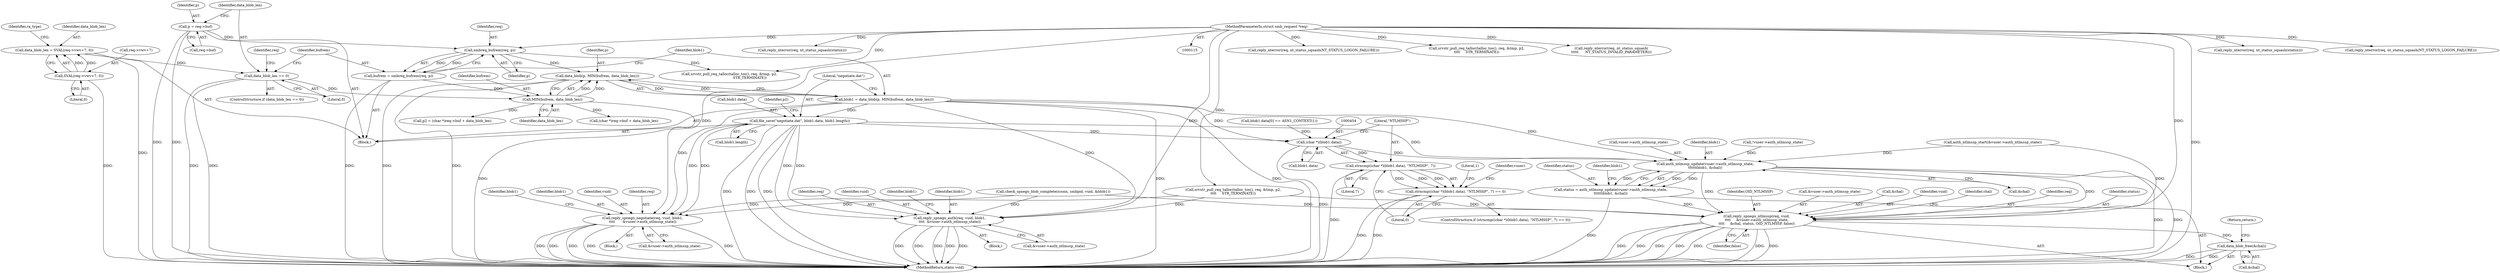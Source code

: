 digraph "0_samba_9280051bfba337458722fb157f3082f93cbd9f2b@pointer" {
"1000211" [label="(Call,data_blob(p, MIN(bufrem, data_blob_len)))"];
"1000206" [label="(Call,smbreq_bufrem(req, p))"];
"1000116" [label="(MethodParameterIn,struct smb_request *req)"];
"1000189" [label="(Call,p = req->buf)"];
"1000213" [label="(Call,MIN(bufrem, data_blob_len))"];
"1000204" [label="(Call,bufrem = smbreq_bufrem(req, p))"];
"1000195" [label="(Call,data_blob_len == 0)"];
"1000127" [label="(Call,data_blob_len = SVAL(req->vwv+7, 0))"];
"1000129" [label="(Call,SVAL(req->vwv+7, 0))"];
"1000209" [label="(Call,blob1 = data_blob(p, MIN(bufrem, data_blob_len)))"];
"1000216" [label="(Call,file_save(\"negotiate.dat\", blob1.data, blob1.length))"];
"1000416" [label="(Call,reply_spnego_negotiate(req, vuid, blob1,\n\t\t\t\t       &vuser->auth_ntlmssp_state))"];
"1000438" [label="(Call,reply_spnego_auth(req, vuid, blob1,\n\t\t\t\t  &vuser->auth_ntlmssp_state))"];
"1000453" [label="(Call,(char *)(blob1.data))"];
"1000452" [label="(Call,strncmp((char *)(blob1.data), \"NTLMSSP\", 7))"];
"1000451" [label="(Call,strncmp((char *)(blob1.data), \"NTLMSSP\", 7) == 0)"];
"1000494" [label="(Call,auth_ntlmssp_update(vuser->auth_ntlmssp_state,\n\t\t\t\t\t\tblob1, &chal))"];
"1000492" [label="(Call,status = auth_ntlmssp_update(vuser->auth_ntlmssp_state,\n\t\t\t\t\t\tblob1, &chal))"];
"1000504" [label="(Call,reply_spnego_ntlmssp(req, vuid,\n\t\t\t\t     &vuser->auth_ntlmssp_state,\n\t\t\t\t     &chal, status, OID_NTLMSSP, false))"];
"1000516" [label="(Call,data_blob_free(&chal))"];
"1000195" [label="(Call,data_blob_len == 0)"];
"1000452" [label="(Call,strncmp((char *)(blob1.data), \"NTLMSSP\", 7))"];
"1000235" [label="(Call,srvstr_pull_req_talloc(talloc_tos(), req, &tmp, p2,\n                                     STR_TERMINATE))"];
"1000216" [label="(Call,file_save(\"negotiate.dat\", blob1.data, blob1.length))"];
"1000471" [label="(Call,auth_ntlmssp_start(&vuser->auth_ntlmssp_state))"];
"1000439" [label="(Identifier,req)"];
"1000458" [label="(Literal,\"NTLMSSP\")"];
"1000513" [label="(Identifier,status)"];
"1000378" [label="(Call,check_spnego_blob_complete(sconn, smbpid, vuid, &blob1))"];
"1000189" [label="(Call,p = req->buf)"];
"1000212" [label="(Identifier,p)"];
"1000217" [label="(Literal,\"negotiate.dat\")"];
"1000455" [label="(Call,blob1.data)"];
"1000519" [label="(Return,return;)"];
"1000213" [label="(Call,MIN(bufrem, data_blob_len))"];
"1000194" [label="(ControlStructure,if (data_blob_len == 0))"];
"1000515" [label="(Identifier,false)"];
"1000210" [label="(Identifier,blob1)"];
"1000514" [label="(Identifier,OID_NTLMSSP)"];
"1000226" [label="(Call,(char *)req->buf + data_blob_len)"];
"1000516" [label="(Call,data_blob_free(&chal))"];
"1000417" [label="(Identifier,req)"];
"1000265" [label="(Call,srvstr_pull_req_talloc(talloc_tos(), req, &tmp, p2,\n\t\t\t\t     STR_TERMINATE))"];
"1000129" [label="(Call,SVAL(req->vwv+7, 0))"];
"1000135" [label="(Literal,0)"];
"1000209" [label="(Call,blob1 = data_blob(p, MIN(bufrem, data_blob_len)))"];
"1000415" [label="(Block,)"];
"1000442" [label="(Call,&vuser->auth_ntlmssp_state)"];
"1000450" [label="(ControlStructure,if (strncmp((char *)(blob1.data), \"NTLMSSP\", 7) == 0))"];
"1000128" [label="(Identifier,data_blob_len)"];
"1000207" [label="(Identifier,req)"];
"1000199" [label="(Call,reply_nterror(req, nt_status_squash(NT_STATUS_LOGON_FAILURE)))"];
"1000116" [label="(MethodParameterIn,struct smb_request *req)"];
"1000214" [label="(Identifier,bufrem)"];
"1000204" [label="(Call,bufrem = smbreq_bufrem(req, p))"];
"1000191" [label="(Call,req->buf)"];
"1000460" [label="(Literal,0)"];
"1000250" [label="(Call,srvstr_pull_req_talloc(talloc_tos(), req, &tmp, p2,\n\t\t\t\t     STR_TERMINATE))"];
"1000459" [label="(Literal,7)"];
"1000499" [label="(Call,&chal)"];
"1000507" [label="(Call,&vuser->auth_ntlmssp_state)"];
"1000416" [label="(Call,reply_spnego_negotiate(req, vuid, blob1,\n\t\t\t\t       &vuser->auth_ntlmssp_state))"];
"1000503" [label="(Identifier,blob1)"];
"1000426" [label="(Identifier,blob1)"];
"1000438" [label="(Call,reply_spnego_auth(req, vuid, blob1,\n\t\t\t\t  &vuser->auth_ntlmssp_state))"];
"1000117" [label="(Block,)"];
"1000138" [label="(Identifier,ra_type)"];
"1000504" [label="(Call,reply_spnego_ntlmssp(req, vuid,\n\t\t\t\t     &vuser->auth_ntlmssp_state,\n\t\t\t\t     &chal, status, OID_NTLMSSP, false))"];
"1000466" [label="(Identifier,vuser)"];
"1000464" [label="(Call,!vuser->auth_ntlmssp_state)"];
"1000206" [label="(Call,smbreq_bufrem(req, p))"];
"1000493" [label="(Identifier,status)"];
"1000511" [label="(Call,&chal)"];
"1000530" [label="(MethodReturn,static void)"];
"1000494" [label="(Call,auth_ntlmssp_update(vuser->auth_ntlmssp_state,\n\t\t\t\t\t\tblob1, &chal))"];
"1000495" [label="(Call,vuser->auth_ntlmssp_state)"];
"1000211" [label="(Call,data_blob(p, MIN(bufrem, data_blob_len)))"];
"1000197" [label="(Literal,0)"];
"1000498" [label="(Identifier,blob1)"];
"1000492" [label="(Call,status = auth_ntlmssp_update(vuser->auth_ntlmssp_state,\n\t\t\t\t\t\tblob1, &chal))"];
"1000196" [label="(Identifier,data_blob_len)"];
"1000225" [label="(Identifier,p2)"];
"1000437" [label="(Block,)"];
"1000360" [label="(Call,reply_nterror(req, nt_status_squash(\n\t\t\t\t\t      NT_STATUS_INVALID_PARAMETER)))"];
"1000127" [label="(Call,data_blob_len = SVAL(req->vwv+7, 0))"];
"1000487" [label="(Call,reply_nterror(req, nt_status_squash(status)))"];
"1000451" [label="(Call,strncmp((char *)(blob1.data), \"NTLMSSP\", 7) == 0)"];
"1000506" [label="(Identifier,vuid)"];
"1000190" [label="(Identifier,p)"];
"1000526" [label="(Call,reply_nterror(req, nt_status_squash(NT_STATUS_LOGON_FAILURE)))"];
"1000200" [label="(Identifier,req)"];
"1000518" [label="(Identifier,chal)"];
"1000440" [label="(Identifier,vuid)"];
"1000517" [label="(Call,&chal)"];
"1000221" [label="(Call,blob1.length)"];
"1000401" [label="(Call,reply_nterror(req, nt_status_squash(status)))"];
"1000429" [label="(Call,blob1.data[0] == ASN1_CONTEXT(1))"];
"1000448" [label="(Identifier,blob1)"];
"1000461" [label="(Block,)"];
"1000420" [label="(Call,&vuser->auth_ntlmssp_state)"];
"1000521" [label="(Literal,1)"];
"1000453" [label="(Call,(char *)(blob1.data))"];
"1000419" [label="(Identifier,blob1)"];
"1000224" [label="(Call,p2 = (char *)req->buf + data_blob_len)"];
"1000505" [label="(Identifier,req)"];
"1000130" [label="(Call,req->vwv+7)"];
"1000208" [label="(Identifier,p)"];
"1000218" [label="(Call,blob1.data)"];
"1000205" [label="(Identifier,bufrem)"];
"1000418" [label="(Identifier,vuid)"];
"1000441" [label="(Identifier,blob1)"];
"1000215" [label="(Identifier,data_blob_len)"];
"1000211" -> "1000209"  [label="AST: "];
"1000211" -> "1000213"  [label="CFG: "];
"1000212" -> "1000211"  [label="AST: "];
"1000213" -> "1000211"  [label="AST: "];
"1000209" -> "1000211"  [label="CFG: "];
"1000211" -> "1000530"  [label="DDG: "];
"1000211" -> "1000530"  [label="DDG: "];
"1000211" -> "1000209"  [label="DDG: "];
"1000211" -> "1000209"  [label="DDG: "];
"1000206" -> "1000211"  [label="DDG: "];
"1000213" -> "1000211"  [label="DDG: "];
"1000213" -> "1000211"  [label="DDG: "];
"1000206" -> "1000204"  [label="AST: "];
"1000206" -> "1000208"  [label="CFG: "];
"1000207" -> "1000206"  [label="AST: "];
"1000208" -> "1000206"  [label="AST: "];
"1000204" -> "1000206"  [label="CFG: "];
"1000206" -> "1000204"  [label="DDG: "];
"1000206" -> "1000204"  [label="DDG: "];
"1000116" -> "1000206"  [label="DDG: "];
"1000189" -> "1000206"  [label="DDG: "];
"1000206" -> "1000235"  [label="DDG: "];
"1000116" -> "1000115"  [label="AST: "];
"1000116" -> "1000530"  [label="DDG: "];
"1000116" -> "1000199"  [label="DDG: "];
"1000116" -> "1000235"  [label="DDG: "];
"1000116" -> "1000250"  [label="DDG: "];
"1000116" -> "1000265"  [label="DDG: "];
"1000116" -> "1000360"  [label="DDG: "];
"1000116" -> "1000401"  [label="DDG: "];
"1000116" -> "1000416"  [label="DDG: "];
"1000116" -> "1000438"  [label="DDG: "];
"1000116" -> "1000487"  [label="DDG: "];
"1000116" -> "1000504"  [label="DDG: "];
"1000116" -> "1000526"  [label="DDG: "];
"1000189" -> "1000117"  [label="AST: "];
"1000189" -> "1000191"  [label="CFG: "];
"1000190" -> "1000189"  [label="AST: "];
"1000191" -> "1000189"  [label="AST: "];
"1000196" -> "1000189"  [label="CFG: "];
"1000189" -> "1000530"  [label="DDG: "];
"1000189" -> "1000530"  [label="DDG: "];
"1000213" -> "1000215"  [label="CFG: "];
"1000214" -> "1000213"  [label="AST: "];
"1000215" -> "1000213"  [label="AST: "];
"1000213" -> "1000530"  [label="DDG: "];
"1000204" -> "1000213"  [label="DDG: "];
"1000195" -> "1000213"  [label="DDG: "];
"1000213" -> "1000224"  [label="DDG: "];
"1000213" -> "1000226"  [label="DDG: "];
"1000204" -> "1000117"  [label="AST: "];
"1000205" -> "1000204"  [label="AST: "];
"1000210" -> "1000204"  [label="CFG: "];
"1000204" -> "1000530"  [label="DDG: "];
"1000195" -> "1000194"  [label="AST: "];
"1000195" -> "1000197"  [label="CFG: "];
"1000196" -> "1000195"  [label="AST: "];
"1000197" -> "1000195"  [label="AST: "];
"1000200" -> "1000195"  [label="CFG: "];
"1000205" -> "1000195"  [label="CFG: "];
"1000195" -> "1000530"  [label="DDG: "];
"1000195" -> "1000530"  [label="DDG: "];
"1000127" -> "1000195"  [label="DDG: "];
"1000127" -> "1000117"  [label="AST: "];
"1000127" -> "1000129"  [label="CFG: "];
"1000128" -> "1000127"  [label="AST: "];
"1000129" -> "1000127"  [label="AST: "];
"1000138" -> "1000127"  [label="CFG: "];
"1000127" -> "1000530"  [label="DDG: "];
"1000129" -> "1000127"  [label="DDG: "];
"1000129" -> "1000127"  [label="DDG: "];
"1000129" -> "1000135"  [label="CFG: "];
"1000130" -> "1000129"  [label="AST: "];
"1000135" -> "1000129"  [label="AST: "];
"1000129" -> "1000530"  [label="DDG: "];
"1000209" -> "1000117"  [label="AST: "];
"1000210" -> "1000209"  [label="AST: "];
"1000217" -> "1000209"  [label="CFG: "];
"1000209" -> "1000530"  [label="DDG: "];
"1000209" -> "1000530"  [label="DDG: "];
"1000209" -> "1000216"  [label="DDG: "];
"1000209" -> "1000416"  [label="DDG: "];
"1000209" -> "1000438"  [label="DDG: "];
"1000209" -> "1000453"  [label="DDG: "];
"1000209" -> "1000494"  [label="DDG: "];
"1000216" -> "1000117"  [label="AST: "];
"1000216" -> "1000221"  [label="CFG: "];
"1000217" -> "1000216"  [label="AST: "];
"1000218" -> "1000216"  [label="AST: "];
"1000221" -> "1000216"  [label="AST: "];
"1000225" -> "1000216"  [label="CFG: "];
"1000216" -> "1000530"  [label="DDG: "];
"1000216" -> "1000530"  [label="DDG: "];
"1000216" -> "1000530"  [label="DDG: "];
"1000216" -> "1000416"  [label="DDG: "];
"1000216" -> "1000416"  [label="DDG: "];
"1000216" -> "1000438"  [label="DDG: "];
"1000216" -> "1000438"  [label="DDG: "];
"1000216" -> "1000453"  [label="DDG: "];
"1000216" -> "1000494"  [label="DDG: "];
"1000416" -> "1000415"  [label="AST: "];
"1000416" -> "1000420"  [label="CFG: "];
"1000417" -> "1000416"  [label="AST: "];
"1000418" -> "1000416"  [label="AST: "];
"1000419" -> "1000416"  [label="AST: "];
"1000420" -> "1000416"  [label="AST: "];
"1000426" -> "1000416"  [label="CFG: "];
"1000416" -> "1000530"  [label="DDG: "];
"1000416" -> "1000530"  [label="DDG: "];
"1000416" -> "1000530"  [label="DDG: "];
"1000416" -> "1000530"  [label="DDG: "];
"1000416" -> "1000530"  [label="DDG: "];
"1000265" -> "1000416"  [label="DDG: "];
"1000378" -> "1000416"  [label="DDG: "];
"1000438" -> "1000437"  [label="AST: "];
"1000438" -> "1000442"  [label="CFG: "];
"1000439" -> "1000438"  [label="AST: "];
"1000440" -> "1000438"  [label="AST: "];
"1000441" -> "1000438"  [label="AST: "];
"1000442" -> "1000438"  [label="AST: "];
"1000448" -> "1000438"  [label="CFG: "];
"1000438" -> "1000530"  [label="DDG: "];
"1000438" -> "1000530"  [label="DDG: "];
"1000438" -> "1000530"  [label="DDG: "];
"1000438" -> "1000530"  [label="DDG: "];
"1000438" -> "1000530"  [label="DDG: "];
"1000265" -> "1000438"  [label="DDG: "];
"1000378" -> "1000438"  [label="DDG: "];
"1000453" -> "1000452"  [label="AST: "];
"1000453" -> "1000455"  [label="CFG: "];
"1000454" -> "1000453"  [label="AST: "];
"1000455" -> "1000453"  [label="AST: "];
"1000458" -> "1000453"  [label="CFG: "];
"1000453" -> "1000530"  [label="DDG: "];
"1000453" -> "1000452"  [label="DDG: "];
"1000429" -> "1000453"  [label="DDG: "];
"1000453" -> "1000494"  [label="DDG: "];
"1000452" -> "1000451"  [label="AST: "];
"1000452" -> "1000459"  [label="CFG: "];
"1000458" -> "1000452"  [label="AST: "];
"1000459" -> "1000452"  [label="AST: "];
"1000460" -> "1000452"  [label="CFG: "];
"1000452" -> "1000530"  [label="DDG: "];
"1000452" -> "1000451"  [label="DDG: "];
"1000452" -> "1000451"  [label="DDG: "];
"1000452" -> "1000451"  [label="DDG: "];
"1000451" -> "1000450"  [label="AST: "];
"1000451" -> "1000460"  [label="CFG: "];
"1000460" -> "1000451"  [label="AST: "];
"1000466" -> "1000451"  [label="CFG: "];
"1000521" -> "1000451"  [label="CFG: "];
"1000451" -> "1000530"  [label="DDG: "];
"1000451" -> "1000530"  [label="DDG: "];
"1000494" -> "1000492"  [label="AST: "];
"1000494" -> "1000499"  [label="CFG: "];
"1000495" -> "1000494"  [label="AST: "];
"1000498" -> "1000494"  [label="AST: "];
"1000499" -> "1000494"  [label="AST: "];
"1000492" -> "1000494"  [label="CFG: "];
"1000494" -> "1000530"  [label="DDG: "];
"1000494" -> "1000530"  [label="DDG: "];
"1000494" -> "1000492"  [label="DDG: "];
"1000494" -> "1000492"  [label="DDG: "];
"1000494" -> "1000492"  [label="DDG: "];
"1000464" -> "1000494"  [label="DDG: "];
"1000471" -> "1000494"  [label="DDG: "];
"1000494" -> "1000504"  [label="DDG: "];
"1000494" -> "1000504"  [label="DDG: "];
"1000492" -> "1000461"  [label="AST: "];
"1000493" -> "1000492"  [label="AST: "];
"1000503" -> "1000492"  [label="CFG: "];
"1000492" -> "1000530"  [label="DDG: "];
"1000492" -> "1000504"  [label="DDG: "];
"1000504" -> "1000461"  [label="AST: "];
"1000504" -> "1000515"  [label="CFG: "];
"1000505" -> "1000504"  [label="AST: "];
"1000506" -> "1000504"  [label="AST: "];
"1000507" -> "1000504"  [label="AST: "];
"1000511" -> "1000504"  [label="AST: "];
"1000513" -> "1000504"  [label="AST: "];
"1000514" -> "1000504"  [label="AST: "];
"1000515" -> "1000504"  [label="AST: "];
"1000518" -> "1000504"  [label="CFG: "];
"1000504" -> "1000530"  [label="DDG: "];
"1000504" -> "1000530"  [label="DDG: "];
"1000504" -> "1000530"  [label="DDG: "];
"1000504" -> "1000530"  [label="DDG: "];
"1000504" -> "1000530"  [label="DDG: "];
"1000504" -> "1000530"  [label="DDG: "];
"1000504" -> "1000530"  [label="DDG: "];
"1000265" -> "1000504"  [label="DDG: "];
"1000378" -> "1000504"  [label="DDG: "];
"1000471" -> "1000504"  [label="DDG: "];
"1000504" -> "1000516"  [label="DDG: "];
"1000516" -> "1000461"  [label="AST: "];
"1000516" -> "1000517"  [label="CFG: "];
"1000517" -> "1000516"  [label="AST: "];
"1000519" -> "1000516"  [label="CFG: "];
"1000516" -> "1000530"  [label="DDG: "];
"1000516" -> "1000530"  [label="DDG: "];
}
